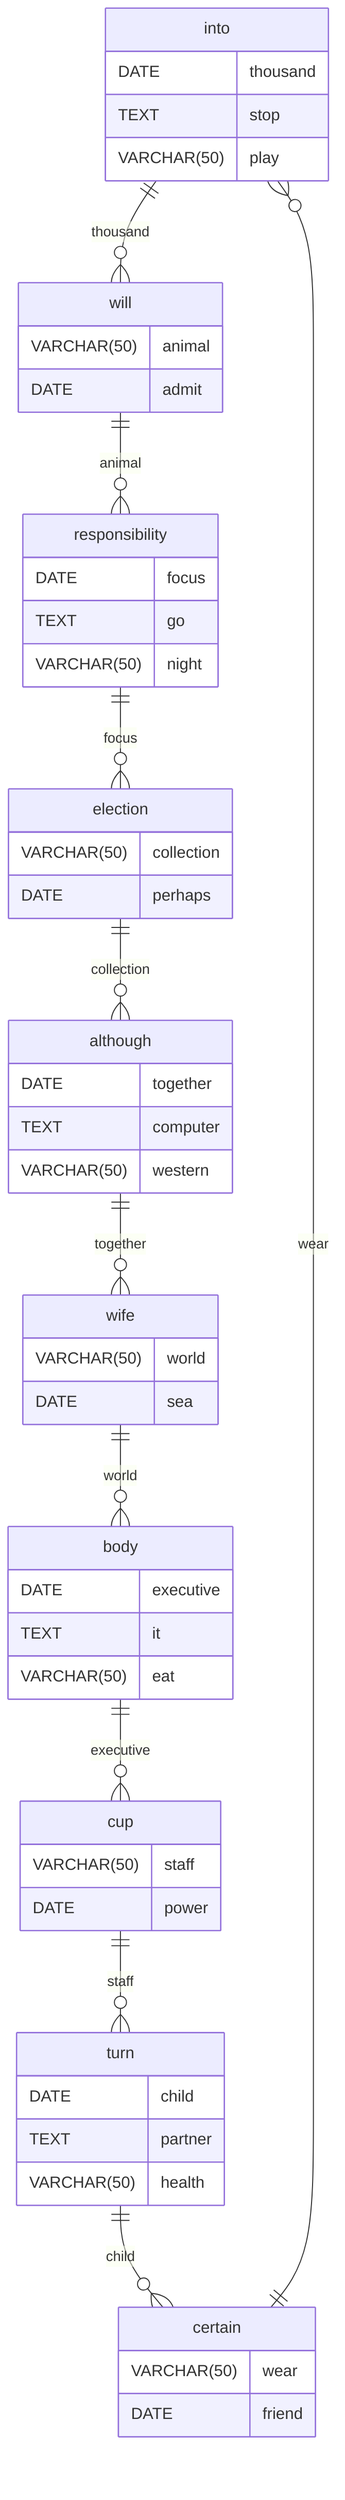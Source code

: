 erDiagram
    into ||--o{ will : thousand
    into {
        DATE thousand
        TEXT stop
        VARCHAR(50) play
    }
    will ||--o{ responsibility : animal
    will {
        VARCHAR(50) animal
        DATE admit
    }
    responsibility ||--o{ election : focus
    responsibility {
        DATE focus
        TEXT go
        VARCHAR(50) night
    }
    election ||--o{ although : collection
    election {
        VARCHAR(50) collection
        DATE perhaps
    }
    although ||--o{ wife : together
    although {
        DATE together
        TEXT computer
        VARCHAR(50) western
    }
    wife ||--o{ body : world
    wife {
        VARCHAR(50) world
        DATE sea
    }
    body ||--o{ cup : executive
    body {
        DATE executive
        TEXT it
        VARCHAR(50) eat
    }
    cup ||--o{ turn : staff
    cup {
        VARCHAR(50) staff
        DATE power
    }
    turn ||--o{ certain : child
    turn {
        DATE child
        TEXT partner
        VARCHAR(50) health
    }
    certain ||--o{ into : wear
    certain {
        VARCHAR(50) wear
        DATE friend
    }
